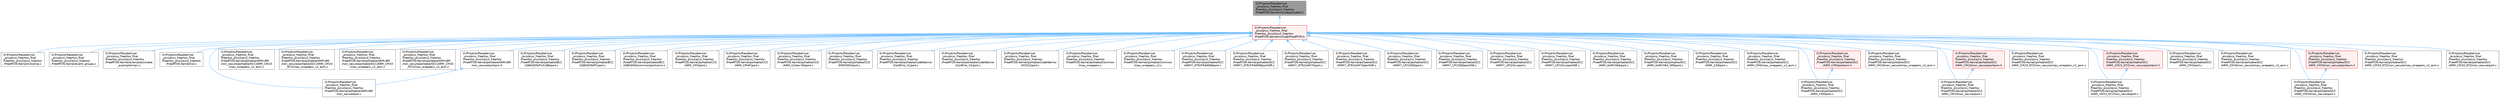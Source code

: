 digraph "D:/Projects/Raspberrypi_pico/pico_freertos_final/freertos_pico2/pico_freertos/FreeRTOS-Kernel/include/projdefs.h"
{
 // LATEX_PDF_SIZE
  bgcolor="transparent";
  edge [fontname=Helvetica,fontsize=10,labelfontname=Helvetica,labelfontsize=10];
  node [fontname=Helvetica,fontsize=10,shape=box,height=0.2,width=0.4];
  Node1 [id="Node000001",label="D:/Projects/Raspberrypi\l_pico/pico_freertos_final\l/freertos_pico2/pico_freertos\l/FreeRTOS-Kernel/include/projdefs.h",height=0.2,width=0.4,color="gray40", fillcolor="grey60", style="filled", fontcolor="black",tooltip=" "];
  Node1 -> Node2 [id="edge55_Node000001_Node000002",dir="back",color="steelblue1",style="solid",tooltip=" "];
  Node2 [id="Node000002",label="D:/Projects/Raspberrypi\l_pico/pico_freertos_final\l/freertos_pico2/pico_freertos\l/FreeRTOS-Kernel/include/FreeRTOS.h",height=0.2,width=0.4,color="red", fillcolor="#FFF0F0", style="filled",URL="$_free_r_t_o_s_8h.html",tooltip=" "];
  Node2 -> Node3 [id="edge56_Node000002_Node000003",dir="back",color="steelblue1",style="solid",tooltip=" "];
  Node3 [id="Node000003",label="D:/Projects/Raspberrypi\l_pico/pico_freertos_final\l/freertos_pico2/pico_freertos\l/FreeRTOS-Kernel/croutine.c",height=0.2,width=0.4,color="grey40", fillcolor="white", style="filled",URL="$croutine_8c.html",tooltip=" "];
  Node2 -> Node4 [id="edge57_Node000002_Node000004",dir="back",color="steelblue1",style="solid",tooltip=" "];
  Node4 [id="Node000004",label="D:/Projects/Raspberrypi\l_pico/pico_freertos_final\l/freertos_pico2/pico_freertos\l/FreeRTOS-Kernel/event_groups.c",height=0.2,width=0.4,color="grey40", fillcolor="white", style="filled",URL="$event__groups_8c.html",tooltip=" "];
  Node2 -> Node5 [id="edge58_Node000002_Node000005",dir="back",color="steelblue1",style="solid",tooltip=" "];
  Node5 [id="Node000005",label="D:/Projects/Raspberrypi\l_pico/pico_freertos_final\l/freertos_pico2/pico_freertos\l/FreeRTOS-Kernel/examples/cmake\l_example/main.c",height=0.2,width=0.4,color="grey40", fillcolor="white", style="filled",URL="$main_8c.html",tooltip=" "];
  Node2 -> Node6 [id="edge59_Node000002_Node000006",dir="back",color="steelblue1",style="solid",tooltip=" "];
  Node6 [id="Node000006",label="D:/Projects/Raspberrypi\l_pico/pico_freertos_final\l/freertos_pico2/pico_freertos\l/FreeRTOS-Kernel/list.c",height=0.2,width=0.4,color="grey40", fillcolor="white", style="filled",URL="$list_8c.html",tooltip=" "];
  Node2 -> Node7 [id="edge60_Node000002_Node000007",dir="back",color="steelblue1",style="solid",tooltip=" "];
  Node7 [id="Node000007",label="D:/Projects/Raspberrypi\l_pico/pico_freertos_final\l/freertos_pico2/pico_freertos\l/FreeRTOS-Kernel/portable/ARMv8M\l/non_secure/port.c",height=0.2,width=0.4,color="grey40", fillcolor="white", style="filled",URL="$_a_r_mv8_m_2non__secure_2port_8c.html",tooltip=" "];
  Node2 -> Node8 [id="edge61_Node000002_Node000008",dir="back",color="steelblue1",style="solid",tooltip=" "];
  Node8 [id="Node000008",label="D:/Projects/Raspberrypi\l_pico/pico_freertos_final\l/freertos_pico2/pico_freertos\l/FreeRTOS-Kernel/portable/ARMv8M\l/non_secure/portable/GCC/ARM_CM23\l/mpu_wrappers_v2_asm.c",height=0.2,width=0.4,color="grey40", fillcolor="white", style="filled",URL="$_a_r_mv8_m_2non__secure_2portable_2_g_c_c_2_a_r_m___c_m23_2mpu__wrappers__v2__asm_8c.html",tooltip=" "];
  Node2 -> Node9 [id="edge62_Node000002_Node000009",dir="back",color="steelblue1",style="solid",tooltip=" "];
  Node9 [id="Node000009",label="D:/Projects/Raspberrypi\l_pico/pico_freertos_final\l/freertos_pico2/pico_freertos\l/FreeRTOS-Kernel/portable/ARMv8M\l/non_secure/portable/GCC/ARM_CM23\l_NTZ/mpu_wrappers_v2_asm.c",height=0.2,width=0.4,color="grey40", fillcolor="white", style="filled",URL="$_a_r_mv8_m_2non__secure_2portable_2_g_c_c_2_a_r_m___c_m23___n_t_z_2mpu__wrappers__v2__asm_8c.html",tooltip=" "];
  Node2 -> Node10 [id="edge63_Node000002_Node000010",dir="back",color="steelblue1",style="solid",tooltip=" "];
  Node10 [id="Node000010",label="D:/Projects/Raspberrypi\l_pico/pico_freertos_final\l/freertos_pico2/pico_freertos\l/FreeRTOS-Kernel/portable/ARMv8M\l/non_secure/portable/GCC/ARM_CM33\l/mpu_wrappers_v2_asm.c",height=0.2,width=0.4,color="grey40", fillcolor="white", style="filled",URL="$_a_r_mv8_m_2non__secure_2portable_2_g_c_c_2_a_r_m___c_m33_2mpu__wrappers__v2__asm_8c.html",tooltip=" "];
  Node2 -> Node11 [id="edge64_Node000002_Node000011",dir="back",color="steelblue1",style="solid",tooltip=" "];
  Node11 [id="Node000011",label="D:/Projects/Raspberrypi\l_pico/pico_freertos_final\l/freertos_pico2/pico_freertos\l/FreeRTOS-Kernel/portable/ARMv8M\l/non_secure/portable/GCC/ARM_CM33\l_NTZ/mpu_wrappers_v2_asm.c",height=0.2,width=0.4,color="grey40", fillcolor="white", style="filled",URL="$_a_r_mv8_m_2non__secure_2portable_2_g_c_c_2_a_r_m___c_m33___n_t_z_2mpu__wrappers__v2__asm_8c.html",tooltip=" "];
  Node2 -> Node12 [id="edge65_Node000002_Node000012",dir="back",color="steelblue1",style="solid",tooltip=" "];
  Node12 [id="Node000012",label="D:/Projects/Raspberrypi\l_pico/pico_freertos_final\l/freertos_pico2/pico_freertos\l/FreeRTOS-Kernel/portable/ARMv8M\l/non_secure/portasm.h",height=0.2,width=0.4,color="grey40", fillcolor="white", style="filled",URL="$_a_r_mv8_m_2non__secure_2portasm_8h.html",tooltip=" "];
  Node12 -> Node7 [id="edge66_Node000012_Node000007",dir="back",color="steelblue1",style="solid",tooltip=" "];
  Node2 -> Node13 [id="edge67_Node000002_Node000013",dir="back",color="steelblue1",style="solid",tooltip=" "];
  Node13 [id="Node000013",label="D:/Projects/Raspberrypi\l_pico/pico_freertos_final\l/freertos_pico2/pico_freertos\l/FreeRTOS-Kernel/portable/BCC\l/16BitDOS/Flsh186/port.c",height=0.2,width=0.4,color="grey40", fillcolor="white", style="filled",URL="$_b_c_c_216_bit_d_o_s_2_flsh186_2port_8c.html",tooltip=" "];
  Node2 -> Node14 [id="edge68_Node000002_Node000014",dir="back",color="steelblue1",style="solid",tooltip=" "];
  Node14 [id="Node000014",label="D:/Projects/Raspberrypi\l_pico/pico_freertos_final\l/freertos_pico2/pico_freertos\l/FreeRTOS-Kernel/portable/BCC\l/16BitDOS/PC/port.c",height=0.2,width=0.4,color="grey40", fillcolor="white", style="filled",URL="$_b_c_c_216_bit_d_o_s_2_p_c_2port_8c.html",tooltip=" "];
  Node2 -> Node15 [id="edge69_Node000002_Node000015",dir="back",color="steelblue1",style="solid",tooltip=" "];
  Node15 [id="Node000015",label="D:/Projects/Raspberrypi\l_pico/pico_freertos_final\l/freertos_pico2/pico_freertos\l/FreeRTOS-Kernel/portable/BCC\l/16BitDOS/common/portcomn.c",height=0.2,width=0.4,color="grey40", fillcolor="white", style="filled",URL="$_b_c_c_216_bit_d_o_s_2common_2portcomn_8c.html",tooltip=" "];
  Node2 -> Node16 [id="edge70_Node000002_Node000016",dir="back",color="steelblue1",style="solid",tooltip=" "];
  Node16 [id="Node000016",label="D:/Projects/Raspberrypi\l_pico/pico_freertos_final\l/freertos_pico2/pico_freertos\l/FreeRTOS-Kernel/portable/CCS\l/ARM_CM3/port.c",height=0.2,width=0.4,color="grey40", fillcolor="white", style="filled",URL="$_c_c_s_2_a_r_m___c_m3_2port_8c.html",tooltip=" "];
  Node2 -> Node17 [id="edge71_Node000002_Node000017",dir="back",color="steelblue1",style="solid",tooltip=" "];
  Node17 [id="Node000017",label="D:/Projects/Raspberrypi\l_pico/pico_freertos_final\l/freertos_pico2/pico_freertos\l/FreeRTOS-Kernel/portable/CCS\l/ARM_CM4F/port.c",height=0.2,width=0.4,color="grey40", fillcolor="white", style="filled",URL="$_c_c_s_2_a_r_m___c_m4_f_2port_8c.html",tooltip=" "];
  Node2 -> Node18 [id="edge72_Node000002_Node000018",dir="back",color="steelblue1",style="solid",tooltip=" "];
  Node18 [id="Node000018",label="D:/Projects/Raspberrypi\l_pico/pico_freertos_final\l/freertos_pico2/pico_freertos\l/FreeRTOS-Kernel/portable/CCS\l/ARM_Cortex-R4/port.c",height=0.2,width=0.4,color="grey40", fillcolor="white", style="filled",URL="$_c_c_s_2_a_r_m___cortex-_r4_2port_8c.html",tooltip=" "];
  Node2 -> Node19 [id="edge73_Node000002_Node000019",dir="back",color="steelblue1",style="solid",tooltip=" "];
  Node19 [id="Node000019",label="D:/Projects/Raspberrypi\l_pico/pico_freertos_final\l/freertos_pico2/pico_freertos\l/FreeRTOS-Kernel/portable/CCS\l/MSP430X/port.c",height=0.2,width=0.4,color="grey40", fillcolor="white", style="filled",URL="$_c_c_s_2_m_s_p430_x_2port_8c.html",tooltip=" "];
  Node2 -> Node20 [id="edge74_Node000002_Node000020",dir="back",color="steelblue1",style="solid",tooltip=" "];
  Node20 [id="Node000020",label="D:/Projects/Raspberrypi\l_pico/pico_freertos_final\l/freertos_pico2/pico_freertos\l/FreeRTOS-Kernel/portable/CodeWarrior\l/ColdFire_V1/port.c",height=0.2,width=0.4,color="grey40", fillcolor="white", style="filled",URL="$_code_warrior_2_cold_fire___v1_2port_8c.html",tooltip=" "];
  Node2 -> Node21 [id="edge75_Node000002_Node000021",dir="back",color="steelblue1",style="solid",tooltip=" "];
  Node21 [id="Node000021",label="D:/Projects/Raspberrypi\l_pico/pico_freertos_final\l/freertos_pico2/pico_freertos\l/FreeRTOS-Kernel/portable/CodeWarrior\l/ColdFire_V2/port.c",height=0.2,width=0.4,color="grey40", fillcolor="white", style="filled",URL="$_code_warrior_2_cold_fire___v2_2port_8c.html",tooltip=" "];
  Node2 -> Node22 [id="edge76_Node000002_Node000022",dir="back",color="steelblue1",style="solid",tooltip=" "];
  Node22 [id="Node000022",label="D:/Projects/Raspberrypi\l_pico/pico_freertos_final\l/freertos_pico2/pico_freertos\l/FreeRTOS-Kernel/portable/CodeWarrior\l/HCS12/port.c",height=0.2,width=0.4,color="grey40", fillcolor="white", style="filled",URL="$_code_warrior_2_h_c_s12_2port_8c.html",tooltip=" "];
  Node2 -> Node23 [id="edge77_Node000002_Node000023",dir="back",color="steelblue1",style="solid",tooltip=" "];
  Node23 [id="Node000023",label="D:/Projects/Raspberrypi\l_pico/pico_freertos_final\l/freertos_pico2/pico_freertos\l/FreeRTOS-Kernel/portable/Common\l/mpu_wrappers.c",height=0.2,width=0.4,color="grey40", fillcolor="white", style="filled",URL="$mpu__wrappers_8c.html",tooltip=" "];
  Node2 -> Node24 [id="edge78_Node000002_Node000024",dir="back",color="steelblue1",style="solid",tooltip=" "];
  Node24 [id="Node000024",label="D:/Projects/Raspberrypi\l_pico/pico_freertos_final\l/freertos_pico2/pico_freertos\l/FreeRTOS-Kernel/portable/Common\l/mpu_wrappers_v2.c",height=0.2,width=0.4,color="grey40", fillcolor="white", style="filled",URL="$mpu__wrappers__v2_8c.html",tooltip=" "];
  Node2 -> Node25 [id="edge79_Node000002_Node000025",dir="back",color="steelblue1",style="solid",tooltip=" "];
  Node25 [id="Node000025",label="D:/Projects/Raspberrypi\l_pico/pico_freertos_final\l/freertos_pico2/pico_freertos\l/FreeRTOS-Kernel/portable/GCC\l/ARM7_AT91FR40008/port.c",height=0.2,width=0.4,color="grey40", fillcolor="white", style="filled",URL="$_g_c_c_2_a_r_m7___a_t91_f_r40008_2port_8c.html",tooltip=" "];
  Node2 -> Node26 [id="edge80_Node000002_Node000026",dir="back",color="steelblue1",style="solid",tooltip=" "];
  Node26 [id="Node000026",label="D:/Projects/Raspberrypi\l_pico/pico_freertos_final\l/freertos_pico2/pico_freertos\l/FreeRTOS-Kernel/portable/GCC\l/ARM7_AT91FR40008/portISR.c",height=0.2,width=0.4,color="grey40", fillcolor="white", style="filled",URL="$_a_r_m7___a_t91_f_r40008_2port_i_s_r_8c.html",tooltip=" "];
  Node2 -> Node27 [id="edge81_Node000002_Node000027",dir="back",color="steelblue1",style="solid",tooltip=" "];
  Node27 [id="Node000027",label="D:/Projects/Raspberrypi\l_pico/pico_freertos_final\l/freertos_pico2/pico_freertos\l/FreeRTOS-Kernel/portable/GCC\l/ARM7_AT91SAM7S/port.c",height=0.2,width=0.4,color="grey40", fillcolor="white", style="filled",URL="$_g_c_c_2_a_r_m7___a_t91_s_a_m7_s_2port_8c.html",tooltip=" "];
  Node2 -> Node28 [id="edge82_Node000002_Node000028",dir="back",color="steelblue1",style="solid",tooltip=" "];
  Node28 [id="Node000028",label="D:/Projects/Raspberrypi\l_pico/pico_freertos_final\l/freertos_pico2/pico_freertos\l/FreeRTOS-Kernel/portable/GCC\l/ARM7_AT91SAM7S/portISR.c",height=0.2,width=0.4,color="grey40", fillcolor="white", style="filled",URL="$_a_r_m7___a_t91_s_a_m7_s_2port_i_s_r_8c.html",tooltip=" "];
  Node2 -> Node29 [id="edge83_Node000002_Node000029",dir="back",color="steelblue1",style="solid",tooltip=" "];
  Node29 [id="Node000029",label="D:/Projects/Raspberrypi\l_pico/pico_freertos_final\l/freertos_pico2/pico_freertos\l/FreeRTOS-Kernel/portable/GCC\l/ARM7_LPC2000/port.c",height=0.2,width=0.4,color="grey40", fillcolor="white", style="filled",URL="$_g_c_c_2_a_r_m7___l_p_c2000_2port_8c.html",tooltip=" "];
  Node2 -> Node30 [id="edge84_Node000002_Node000030",dir="back",color="steelblue1",style="solid",tooltip=" "];
  Node30 [id="Node000030",label="D:/Projects/Raspberrypi\l_pico/pico_freertos_final\l/freertos_pico2/pico_freertos\l/FreeRTOS-Kernel/portable/GCC\l/ARM7_LPC2000/portISR.c",height=0.2,width=0.4,color="grey40", fillcolor="white", style="filled",URL="$_a_r_m7___l_p_c2000_2port_i_s_r_8c.html",tooltip=" "];
  Node2 -> Node31 [id="edge85_Node000002_Node000031",dir="back",color="steelblue1",style="solid",tooltip=" "];
  Node31 [id="Node000031",label="D:/Projects/Raspberrypi\l_pico/pico_freertos_final\l/freertos_pico2/pico_freertos\l/FreeRTOS-Kernel/portable/GCC\l/ARM7_LPC23xx/port.c",height=0.2,width=0.4,color="grey40", fillcolor="white", style="filled",URL="$_g_c_c_2_a_r_m7___l_p_c23xx_2port_8c.html",tooltip=" "];
  Node2 -> Node32 [id="edge86_Node000002_Node000032",dir="back",color="steelblue1",style="solid",tooltip=" "];
  Node32 [id="Node000032",label="D:/Projects/Raspberrypi\l_pico/pico_freertos_final\l/freertos_pico2/pico_freertos\l/FreeRTOS-Kernel/portable/GCC\l/ARM7_LPC23xx/portISR.c",height=0.2,width=0.4,color="grey40", fillcolor="white", style="filled",URL="$_a_r_m7___l_p_c23xx_2port_i_s_r_8c.html",tooltip=" "];
  Node2 -> Node33 [id="edge87_Node000002_Node000033",dir="back",color="steelblue1",style="solid",tooltip=" "];
  Node33 [id="Node000033",label="D:/Projects/Raspberrypi\l_pico/pico_freertos_final\l/freertos_pico2/pico_freertos\l/FreeRTOS-Kernel/portable/GCC\l/ARM_AARCH64/port.c",height=0.2,width=0.4,color="grey40", fillcolor="white", style="filled",URL="$_g_c_c_2_a_r_m___a_a_r_c_h64_2port_8c.html",tooltip=" "];
  Node2 -> Node34 [id="edge88_Node000002_Node000034",dir="back",color="steelblue1",style="solid",tooltip=" "];
  Node34 [id="Node000034",label="D:/Projects/Raspberrypi\l_pico/pico_freertos_final\l/freertos_pico2/pico_freertos\l/FreeRTOS-Kernel/portable/GCC\l/ARM_AARCH64_SRE/port.c",height=0.2,width=0.4,color="grey40", fillcolor="white", style="filled",URL="$_g_c_c_2_a_r_m___a_a_r_c_h64___s_r_e_2port_8c.html",tooltip=" "];
  Node2 -> Node35 [id="edge89_Node000002_Node000035",dir="back",color="steelblue1",style="solid",tooltip=" "];
  Node35 [id="Node000035",label="D:/Projects/Raspberrypi\l_pico/pico_freertos_final\l/freertos_pico2/pico_freertos\l/FreeRTOS-Kernel/portable/GCC\l/ARM_CA9/port.c",height=0.2,width=0.4,color="grey40", fillcolor="white", style="filled",URL="$_g_c_c_2_a_r_m___c_a9_2port_8c.html",tooltip=" "];
  Node2 -> Node36 [id="edge90_Node000002_Node000036",dir="back",color="steelblue1",style="solid",tooltip=" "];
  Node36 [id="Node000036",label="D:/Projects/Raspberrypi\l_pico/pico_freertos_final\l/freertos_pico2/pico_freertos\l/FreeRTOS-Kernel/portable/GCC\l/ARM_CM0/mpu_wrappers_v2_asm.c",height=0.2,width=0.4,color="grey40", fillcolor="white", style="filled",URL="$_g_c_c_2_a_r_m___c_m0_2mpu__wrappers__v2__asm_8c.html",tooltip=" "];
  Node2 -> Node37 [id="edge91_Node000002_Node000037",dir="back",color="steelblue1",style="solid",tooltip=" "];
  Node37 [id="Node000037",label="D:/Projects/Raspberrypi\l_pico/pico_freertos_final\l/freertos_pico2/pico_freertos\l/FreeRTOS-Kernel/portable/GCC\l/ARM_CM0/port.c",height=0.2,width=0.4,color="grey40", fillcolor="white", style="filled",URL="$_g_c_c_2_a_r_m___c_m0_2port_8c.html",tooltip=" "];
  Node2 -> Node38 [id="edge92_Node000002_Node000038",dir="back",color="steelblue1",style="solid",tooltip=" "];
  Node38 [id="Node000038",label="D:/Projects/Raspberrypi\l_pico/pico_freertos_final\l/freertos_pico2/pico_freertos\l/FreeRTOS-Kernel/portable/GCC\l/ARM_CM0/portasm.h",height=0.2,width=0.4,color="red", fillcolor="#FFF0F0", style="filled",URL="$_g_c_c_2_a_r_m___c_m0_2portasm_8h.html",tooltip=" "];
  Node38 -> Node37 [id="edge93_Node000038_Node000037",dir="back",color="steelblue1",style="solid",tooltip=" "];
  Node2 -> Node40 [id="edge94_Node000002_Node000040",dir="back",color="steelblue1",style="solid",tooltip=" "];
  Node40 [id="Node000040",label="D:/Projects/Raspberrypi\l_pico/pico_freertos_final\l/freertos_pico2/pico_freertos\l/FreeRTOS-Kernel/portable/GCC\l/ARM_CM23/non_secure/mpu_wrappers_v2_asm.c",height=0.2,width=0.4,color="grey40", fillcolor="white", style="filled",URL="$_g_c_c_2_a_r_m___c_m23_2non__secure_2mpu__wrappers__v2__asm_8c.html",tooltip=" "];
  Node2 -> Node41 [id="edge95_Node000002_Node000041",dir="back",color="steelblue1",style="solid",tooltip=" "];
  Node41 [id="Node000041",label="D:/Projects/Raspberrypi\l_pico/pico_freertos_final\l/freertos_pico2/pico_freertos\l/FreeRTOS-Kernel/portable/GCC\l/ARM_CM23/non_secure/port.c",height=0.2,width=0.4,color="grey40", fillcolor="white", style="filled",URL="$_g_c_c_2_a_r_m___c_m23_2non__secure_2port_8c.html",tooltip=" "];
  Node2 -> Node42 [id="edge96_Node000002_Node000042",dir="back",color="steelblue1",style="solid",tooltip=" "];
  Node42 [id="Node000042",label="D:/Projects/Raspberrypi\l_pico/pico_freertos_final\l/freertos_pico2/pico_freertos\l/FreeRTOS-Kernel/portable/GCC\l/ARM_CM23/non_secure/portasm.h",height=0.2,width=0.4,color="red", fillcolor="#FFF0F0", style="filled",URL="$_g_c_c_2_a_r_m___c_m23_2non__secure_2portasm_8h.html",tooltip=" "];
  Node42 -> Node41 [id="edge97_Node000042_Node000041",dir="back",color="steelblue1",style="solid",tooltip=" "];
  Node2 -> Node44 [id="edge98_Node000002_Node000044",dir="back",color="steelblue1",style="solid",tooltip=" "];
  Node44 [id="Node000044",label="D:/Projects/Raspberrypi\l_pico/pico_freertos_final\l/freertos_pico2/pico_freertos\l/FreeRTOS-Kernel/portable/GCC\l/ARM_CM23_NTZ/non_secure/mpu_wrappers_v2_asm.c",height=0.2,width=0.4,color="grey40", fillcolor="white", style="filled",URL="$_g_c_c_2_a_r_m___c_m23___n_t_z_2non__secure_2mpu__wrappers__v2__asm_8c.html",tooltip=" "];
  Node2 -> Node45 [id="edge99_Node000002_Node000045",dir="back",color="steelblue1",style="solid",tooltip=" "];
  Node45 [id="Node000045",label="D:/Projects/Raspberrypi\l_pico/pico_freertos_final\l/freertos_pico2/pico_freertos\l/FreeRTOS-Kernel/portable/GCC\l/ARM_CM23_NTZ/non_secure/port.c",height=0.2,width=0.4,color="grey40", fillcolor="white", style="filled",URL="$_g_c_c_2_a_r_m___c_m23___n_t_z_2non__secure_2port_8c.html",tooltip=" "];
  Node2 -> Node46 [id="edge100_Node000002_Node000046",dir="back",color="steelblue1",style="solid",tooltip=" "];
  Node46 [id="Node000046",label="D:/Projects/Raspberrypi\l_pico/pico_freertos_final\l/freertos_pico2/pico_freertos\l/FreeRTOS-Kernel/portable/GCC\l/ARM_CM23_NTZ/non_secure/portasm.h",height=0.2,width=0.4,color="red", fillcolor="#FFF0F0", style="filled",URL="$_g_c_c_2_a_r_m___c_m23___n_t_z_2non__secure_2portasm_8h.html",tooltip=" "];
  Node46 -> Node45 [id="edge101_Node000046_Node000045",dir="back",color="steelblue1",style="solid",tooltip=" "];
  Node2 -> Node48 [id="edge102_Node000002_Node000048",dir="back",color="steelblue1",style="solid",tooltip=" "];
  Node48 [id="Node000048",label="D:/Projects/Raspberrypi\l_pico/pico_freertos_final\l/freertos_pico2/pico_freertos\l/FreeRTOS-Kernel/portable/GCC\l/ARM_CM3/port.c",height=0.2,width=0.4,color="grey40", fillcolor="white", style="filled",URL="$_g_c_c_2_a_r_m___c_m3_2port_8c.html",tooltip=" "];
  Node2 -> Node49 [id="edge103_Node000002_Node000049",dir="back",color="steelblue1",style="solid",tooltip=" "];
  Node49 [id="Node000049",label="D:/Projects/Raspberrypi\l_pico/pico_freertos_final\l/freertos_pico2/pico_freertos\l/FreeRTOS-Kernel/portable/GCC\l/ARM_CM33/non_secure/mpu_wrappers_v2_asm.c",height=0.2,width=0.4,color="grey40", fillcolor="white", style="filled",URL="$_g_c_c_2_a_r_m___c_m33_2non__secure_2mpu__wrappers__v2__asm_8c.html",tooltip=" "];
  Node2 -> Node50 [id="edge104_Node000002_Node000050",dir="back",color="steelblue1",style="solid",tooltip=" "];
  Node50 [id="Node000050",label="D:/Projects/Raspberrypi\l_pico/pico_freertos_final\l/freertos_pico2/pico_freertos\l/FreeRTOS-Kernel/portable/GCC\l/ARM_CM33/non_secure/port.c",height=0.2,width=0.4,color="grey40", fillcolor="white", style="filled",URL="$_g_c_c_2_a_r_m___c_m33_2non__secure_2port_8c.html",tooltip=" "];
  Node2 -> Node51 [id="edge105_Node000002_Node000051",dir="back",color="steelblue1",style="solid",tooltip=" "];
  Node51 [id="Node000051",label="D:/Projects/Raspberrypi\l_pico/pico_freertos_final\l/freertos_pico2/pico_freertos\l/FreeRTOS-Kernel/portable/GCC\l/ARM_CM33/non_secure/portasm.h",height=0.2,width=0.4,color="red", fillcolor="#FFF0F0", style="filled",URL="$_g_c_c_2_a_r_m___c_m33_2non__secure_2portasm_8h.html",tooltip=" "];
  Node51 -> Node50 [id="edge106_Node000051_Node000050",dir="back",color="steelblue1",style="solid",tooltip=" "];
  Node2 -> Node53 [id="edge107_Node000002_Node000053",dir="back",color="steelblue1",style="solid",tooltip=" "];
  Node53 [id="Node000053",label="D:/Projects/Raspberrypi\l_pico/pico_freertos_final\l/freertos_pico2/pico_freertos\l/FreeRTOS-Kernel/portable/GCC\l/ARM_CM33_NTZ/non_secure/mpu_wrappers_v2_asm.c",height=0.2,width=0.4,color="grey40", fillcolor="white", style="filled",URL="$_g_c_c_2_a_r_m___c_m33___n_t_z_2non__secure_2mpu__wrappers__v2__asm_8c.html",tooltip=" "];
  Node2 -> Node54 [id="edge108_Node000002_Node000054",dir="back",color="steelblue1",style="solid",tooltip=" "];
  Node54 [id="Node000054",label="D:/Projects/Raspberrypi\l_pico/pico_freertos_final\l/freertos_pico2/pico_freertos\l/FreeRTOS-Kernel/portable/GCC\l/ARM_CM33_NTZ/non_secure/port.c",height=0.2,width=0.4,color="grey40", fillcolor="white", style="filled",URL="$_g_c_c_2_a_r_m___c_m33___n_t_z_2non__secure_2port_8c.html",tooltip=" "];
}
